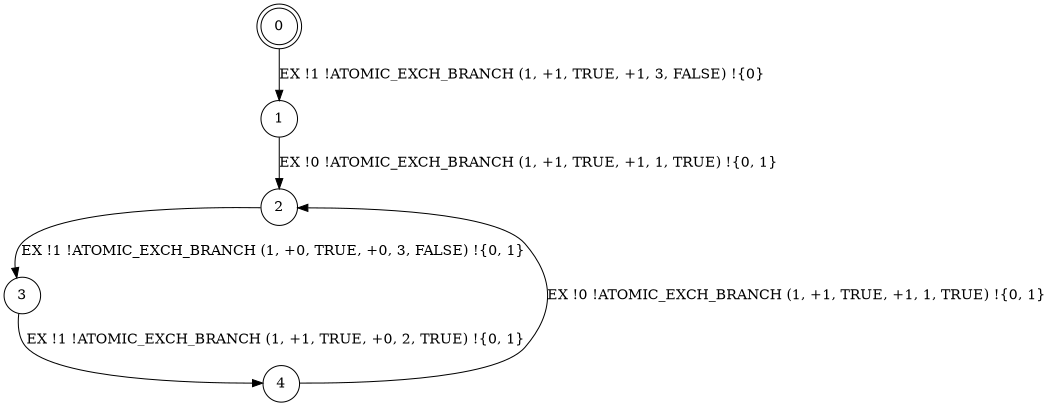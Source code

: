 digraph BCG {
size = "7, 10.5";
center = TRUE;
node [shape = circle];
0 [peripheries = 2];
0 -> 1 [label = "EX !1 !ATOMIC_EXCH_BRANCH (1, +1, TRUE, +1, 3, FALSE) !{0}"];
1 -> 2 [label = "EX !0 !ATOMIC_EXCH_BRANCH (1, +1, TRUE, +1, 1, TRUE) !{0, 1}"];
2 -> 3 [label = "EX !1 !ATOMIC_EXCH_BRANCH (1, +0, TRUE, +0, 3, FALSE) !{0, 1}"];
3 -> 4 [label = "EX !1 !ATOMIC_EXCH_BRANCH (1, +1, TRUE, +0, 2, TRUE) !{0, 1}"];
4 -> 2 [label = "EX !0 !ATOMIC_EXCH_BRANCH (1, +1, TRUE, +1, 1, TRUE) !{0, 1}"];
}
